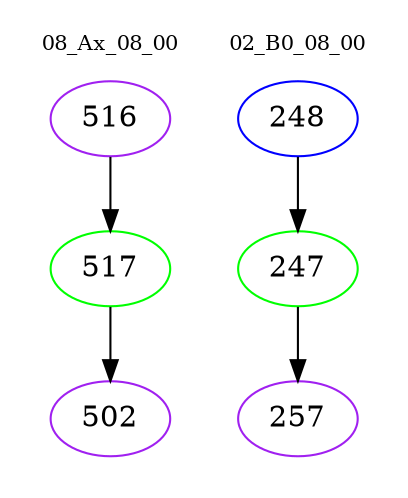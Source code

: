 digraph{
subgraph cluster_0 {
color = white
label = "08_Ax_08_00";
fontsize=10;
T0_516 [label="516", color="purple"]
T0_516 -> T0_517 [color="black"]
T0_517 [label="517", color="green"]
T0_517 -> T0_502 [color="black"]
T0_502 [label="502", color="purple"]
}
subgraph cluster_1 {
color = white
label = "02_B0_08_00";
fontsize=10;
T1_248 [label="248", color="blue"]
T1_248 -> T1_247 [color="black"]
T1_247 [label="247", color="green"]
T1_247 -> T1_257 [color="black"]
T1_257 [label="257", color="purple"]
}
}

